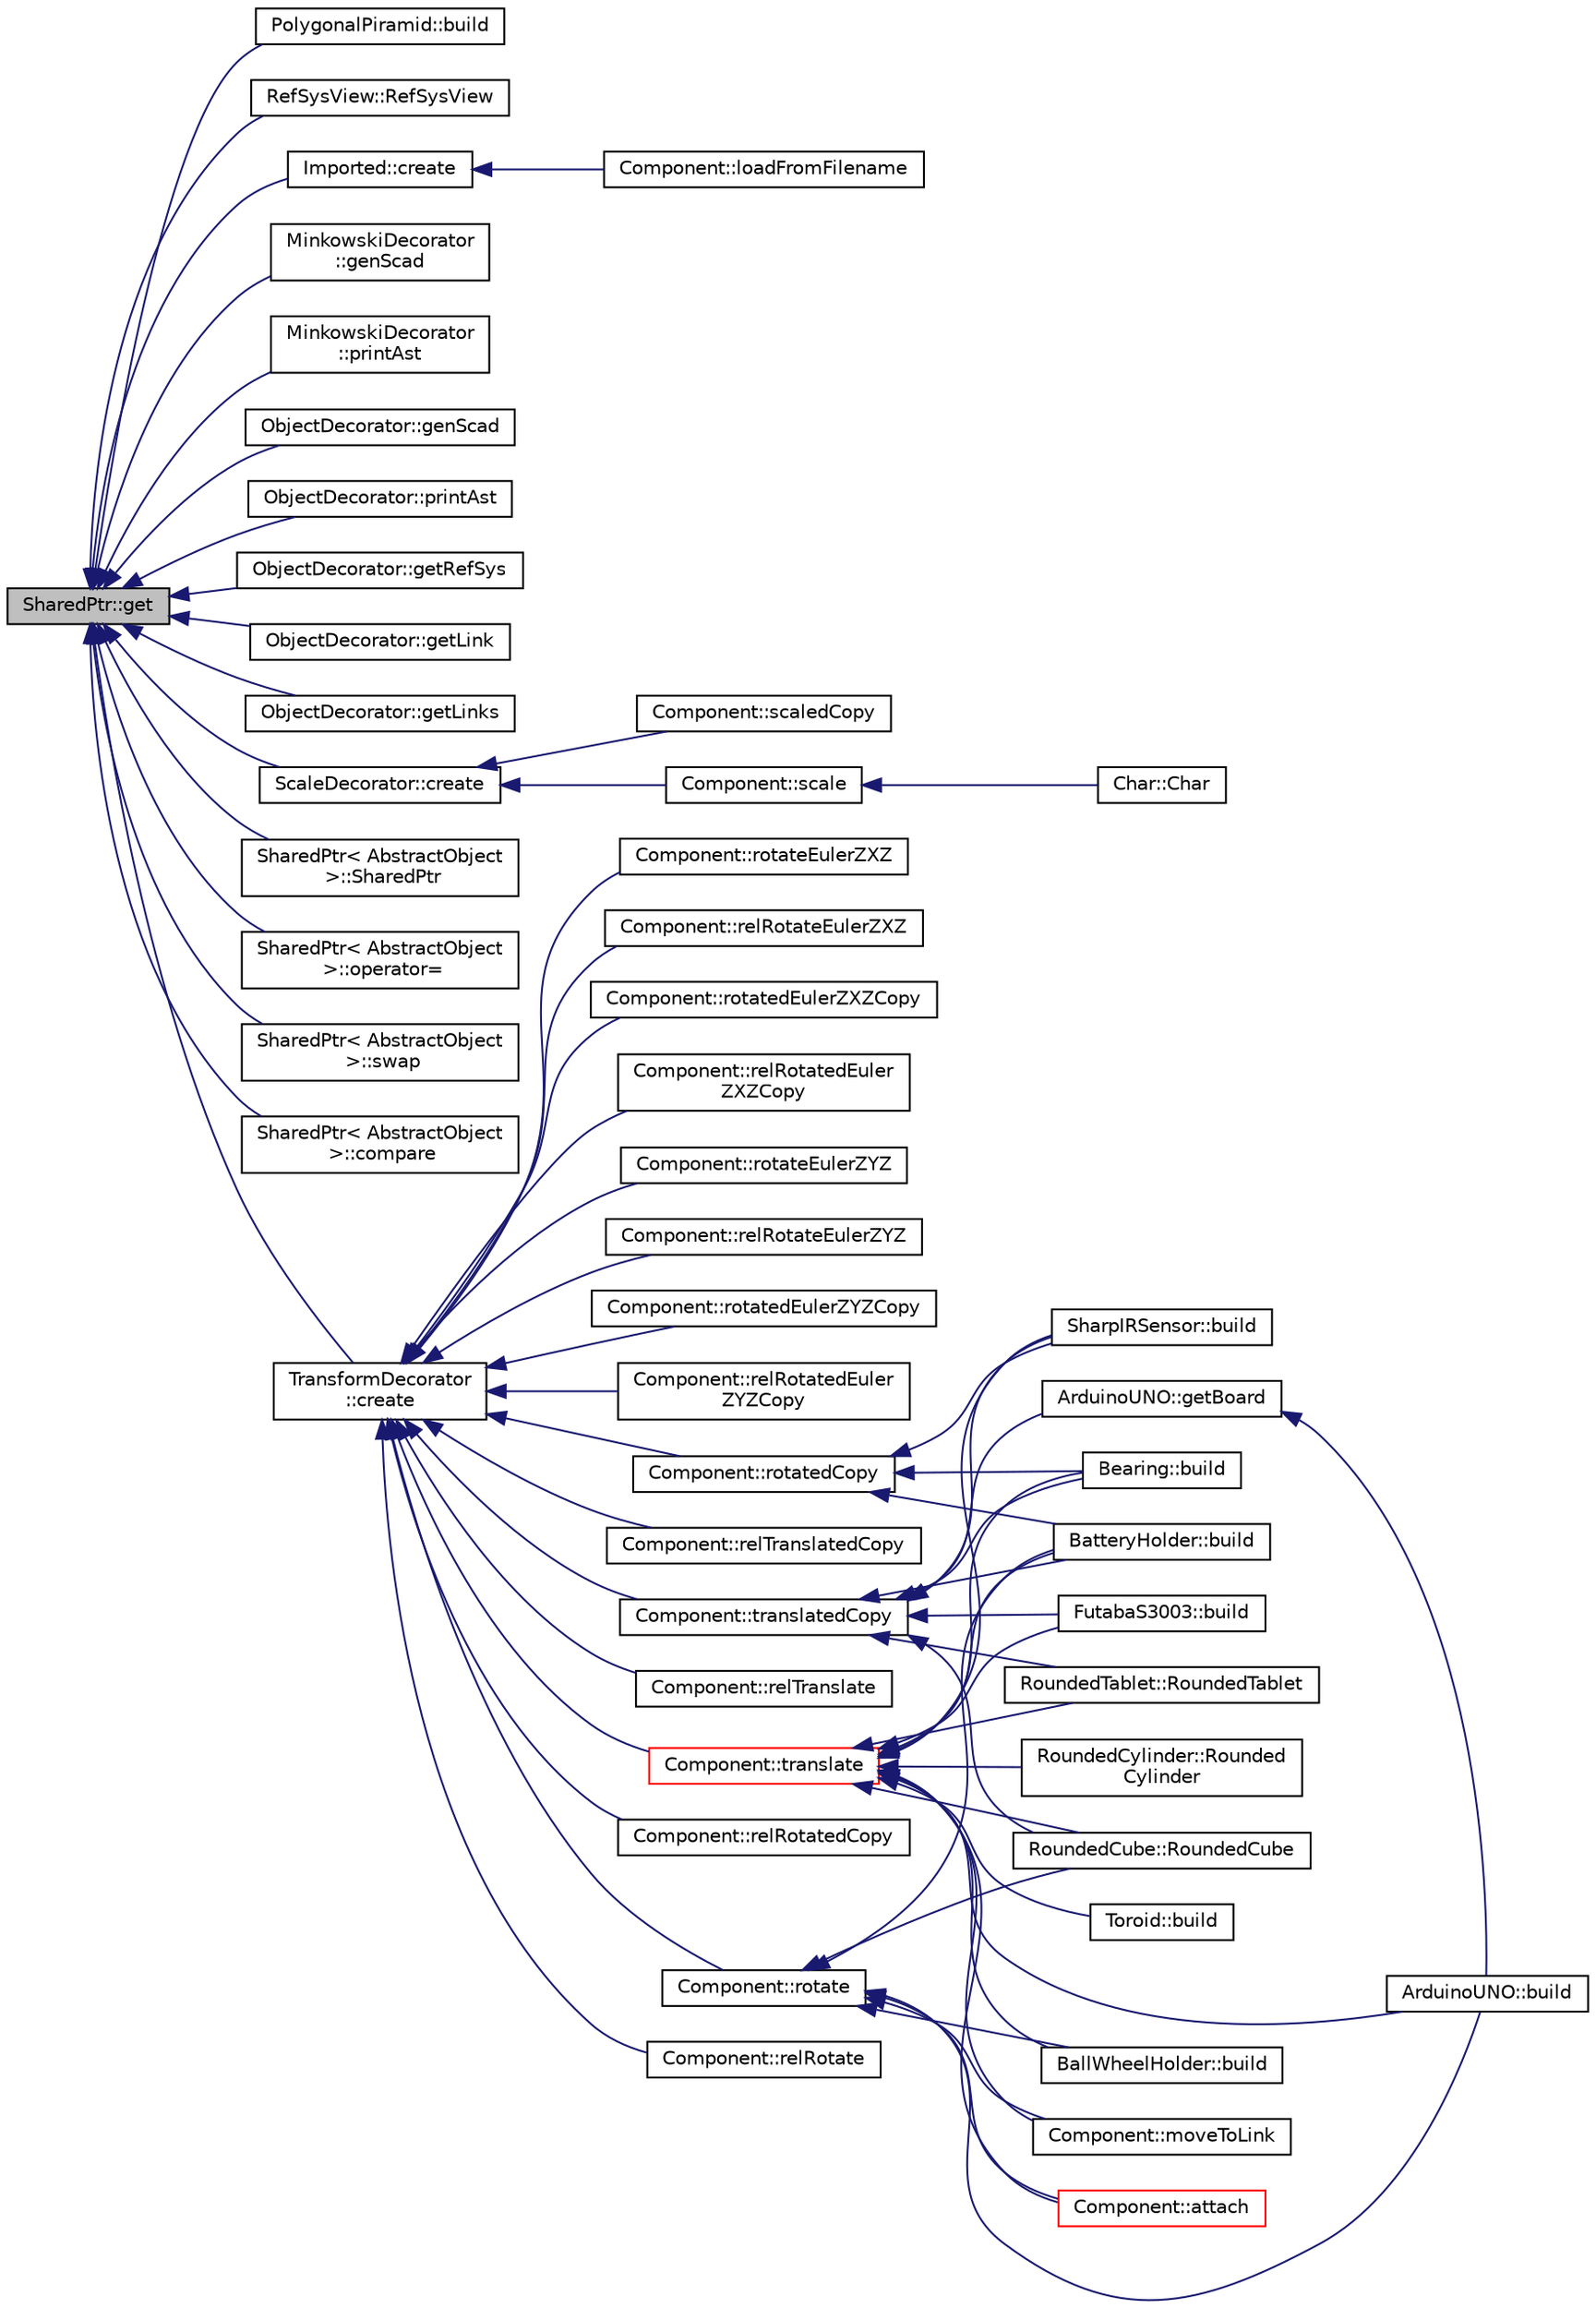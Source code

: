 digraph "SharedPtr::get"
{
  edge [fontname="Helvetica",fontsize="10",labelfontname="Helvetica",labelfontsize="10"];
  node [fontname="Helvetica",fontsize="10",shape=record];
  rankdir="LR";
  Node1 [label="SharedPtr::get",height=0.2,width=0.4,color="black", fillcolor="grey75", style="filled" fontcolor="black"];
  Node1 -> Node2 [dir="back",color="midnightblue",fontsize="10",style="solid",fontname="Helvetica"];
  Node2 [label="PolygonalPiramid::build",height=0.2,width=0.4,color="black", fillcolor="white", style="filled",URL="$classPolygonalPiramid.html#a9ddd875f2b4d9a878c96cccef7d590b4",tooltip="Build the piece."];
  Node1 -> Node3 [dir="back",color="midnightblue",fontsize="10",style="solid",fontname="Helvetica"];
  Node3 [label="RefSysView::RefSysView",height=0.2,width=0.4,color="black", fillcolor="white", style="filled",URL="$classRefSysView.html#a4f750fae643594a5914c732ea7ca2e8a"];
  Node1 -> Node4 [dir="back",color="midnightblue",fontsize="10",style="solid",fontname="Helvetica"];
  Node4 [label="Imported::create",height=0.2,width=0.4,color="black", fillcolor="white", style="filled",URL="$classImported.html#ae15a4a0c37f67106167fe2c29668dd00",tooltip="Default parametrized factory method."];
  Node4 -> Node5 [dir="back",color="midnightblue",fontsize="10",style="solid",fontname="Helvetica"];
  Node5 [label="Component::loadFromFilename",height=0.2,width=0.4,color="black", fillcolor="white", style="filled",URL="$classComponent.html#ad70a3380259b80f6ca78d2ffab49c217",tooltip="Loads an SCAD object from file."];
  Node1 -> Node6 [dir="back",color="midnightblue",fontsize="10",style="solid",fontname="Helvetica"];
  Node6 [label="MinkowskiDecorator\l::genScad",height=0.2,width=0.4,color="black", fillcolor="white", style="filled",URL="$classMinkowskiDecorator.html#abb80cb38e65aba6f2e6b82258e1d3539",tooltip="Generate SCAD output for this object."];
  Node1 -> Node7 [dir="back",color="midnightblue",fontsize="10",style="solid",fontname="Helvetica"];
  Node7 [label="MinkowskiDecorator\l::printAst",height=0.2,width=0.4,color="black", fillcolor="white", style="filled",URL="$classMinkowskiDecorator.html#a6bcbe1402ca3da15628f4b5e3a11bb3c",tooltip="Generate AST output for this object."];
  Node1 -> Node8 [dir="back",color="midnightblue",fontsize="10",style="solid",fontname="Helvetica"];
  Node8 [label="ObjectDecorator::genScad",height=0.2,width=0.4,color="black", fillcolor="white", style="filled",URL="$classObjectDecorator.html#a24d2b99d71b6d3dcbb5394a4ff75f6cd",tooltip="Generate SCAD output for this object."];
  Node1 -> Node9 [dir="back",color="midnightblue",fontsize="10",style="solid",fontname="Helvetica"];
  Node9 [label="ObjectDecorator::printAst",height=0.2,width=0.4,color="black", fillcolor="white", style="filled",URL="$classObjectDecorator.html#a95f501ab7e9704d91983931949f77073",tooltip="Generate AST output for this object."];
  Node1 -> Node10 [dir="back",color="midnightblue",fontsize="10",style="solid",fontname="Helvetica"];
  Node10 [label="ObjectDecorator::getRefSys",height=0.2,width=0.4,color="black", fillcolor="white", style="filled",URL="$classObjectDecorator.html#a7222de0f0a7e2bdb90e3ac24fd44fe86"];
  Node1 -> Node11 [dir="back",color="midnightblue",fontsize="10",style="solid",fontname="Helvetica"];
  Node11 [label="ObjectDecorator::getLink",height=0.2,width=0.4,color="black", fillcolor="white", style="filled",URL="$classObjectDecorator.html#a6f1de8fe17e7666c0d79f1018319b8e0"];
  Node1 -> Node12 [dir="back",color="midnightblue",fontsize="10",style="solid",fontname="Helvetica"];
  Node12 [label="ObjectDecorator::getLinks",height=0.2,width=0.4,color="black", fillcolor="white", style="filled",URL="$classObjectDecorator.html#a18e900d54dd55ef2c5b69eac53272258"];
  Node1 -> Node13 [dir="back",color="midnightblue",fontsize="10",style="solid",fontname="Helvetica"];
  Node13 [label="ScaleDecorator::create",height=0.2,width=0.4,color="black", fillcolor="white", style="filled",URL="$classScaleDecorator.html#a308672869ccf13fb1ab3805543555706",tooltip="Default factory method."];
  Node13 -> Node14 [dir="back",color="midnightblue",fontsize="10",style="solid",fontname="Helvetica"];
  Node14 [label="Component::scaledCopy",height=0.2,width=0.4,color="black", fillcolor="white", style="filled",URL="$classComponent.html#aedfec2802a485ab9d0b6536cfaf72393",tooltip="Scale the component."];
  Node13 -> Node15 [dir="back",color="midnightblue",fontsize="10",style="solid",fontname="Helvetica"];
  Node15 [label="Component::scale",height=0.2,width=0.4,color="black", fillcolor="white", style="filled",URL="$classComponent.html#aa2c0e9a9811c924da985d2cb300f9e1c",tooltip="Scale the component."];
  Node15 -> Node16 [dir="back",color="midnightblue",fontsize="10",style="solid",fontname="Helvetica"];
  Node16 [label="Char::Char",height=0.2,width=0.4,color="black", fillcolor="white", style="filled",URL="$classChar.html#a322dfebbbcf2555857c812940864145e"];
  Node1 -> Node17 [dir="back",color="midnightblue",fontsize="10",style="solid",fontname="Helvetica"];
  Node17 [label="SharedPtr\< AbstractObject\l \>::SharedPtr",height=0.2,width=0.4,color="black", fillcolor="white", style="filled",URL="$classSharedPtr.html#acb15c801fb102f270364663012f35b03",tooltip="Default copy constructor."];
  Node1 -> Node18 [dir="back",color="midnightblue",fontsize="10",style="solid",fontname="Helvetica"];
  Node18 [label="SharedPtr\< AbstractObject\l \>::operator=",height=0.2,width=0.4,color="black", fillcolor="white", style="filled",URL="$classSharedPtr.html#aa3743231869315d985dff4912ecf87e7",tooltip="Default assignment operator."];
  Node1 -> Node19 [dir="back",color="midnightblue",fontsize="10",style="solid",fontname="Helvetica"];
  Node19 [label="SharedPtr\< AbstractObject\l \>::swap",height=0.2,width=0.4,color="black", fillcolor="white", style="filled",URL="$classSharedPtr.html#af637d3c7d7763a918c52c284771f6234",tooltip="Swaps between pointers."];
  Node1 -> Node20 [dir="back",color="midnightblue",fontsize="10",style="solid",fontname="Helvetica"];
  Node20 [label="SharedPtr\< AbstractObject\l \>::compare",height=0.2,width=0.4,color="black", fillcolor="white", style="filled",URL="$classSharedPtr.html#a189e6fa6d363da95957bcfdf51631d3e",tooltip="Compare function."];
  Node1 -> Node21 [dir="back",color="midnightblue",fontsize="10",style="solid",fontname="Helvetica"];
  Node21 [label="TransformDecorator\l::create",height=0.2,width=0.4,color="black", fillcolor="white", style="filled",URL="$classTransformDecorator.html#a0aa4971660b91bebb8ad53e682b00bd1",tooltip="Default factory method."];
  Node21 -> Node22 [dir="back",color="midnightblue",fontsize="10",style="solid",fontname="Helvetica"];
  Node22 [label="Component::rotatedCopy",height=0.2,width=0.4,color="black", fillcolor="white", style="filled",URL="$classComponent.html#ad428061d4b1fbb0095b70cba6d8a5fd4",tooltip="Rotate the component."];
  Node22 -> Node23 [dir="back",color="midnightblue",fontsize="10",style="solid",fontname="Helvetica"];
  Node23 [label="BatteryHolder::build",height=0.2,width=0.4,color="black", fillcolor="white", style="filled",URL="$classBatteryHolder.html#a31b5756aae7816ef88986302ec12303c",tooltip="Build the piece."];
  Node22 -> Node24 [dir="back",color="midnightblue",fontsize="10",style="solid",fontname="Helvetica"];
  Node24 [label="Bearing::build",height=0.2,width=0.4,color="black", fillcolor="white", style="filled",URL="$classBearing.html#acf031144883f9a2eb8db860d3391547e",tooltip="Build the piece."];
  Node22 -> Node25 [dir="back",color="midnightblue",fontsize="10",style="solid",fontname="Helvetica"];
  Node25 [label="SharpIRSensor::build",height=0.2,width=0.4,color="black", fillcolor="white", style="filled",URL="$classSharpIRSensor.html#a9358ae89493f89e94ecf763fa4f2f542",tooltip="Build the piece."];
  Node21 -> Node26 [dir="back",color="midnightblue",fontsize="10",style="solid",fontname="Helvetica"];
  Node26 [label="Component::relRotatedCopy",height=0.2,width=0.4,color="black", fillcolor="white", style="filled",URL="$classComponent.html#acaf3d36cfecfce9ac15e803f5d5d66d6",tooltip="Rotate the component around its local reference system."];
  Node21 -> Node27 [dir="back",color="midnightblue",fontsize="10",style="solid",fontname="Helvetica"];
  Node27 [label="Component::rotate",height=0.2,width=0.4,color="black", fillcolor="white", style="filled",URL="$classComponent.html#a5d02f92e62bd7a142dcc9c0dae0c908d",tooltip="Rotate the component."];
  Node27 -> Node28 [dir="back",color="midnightblue",fontsize="10",style="solid",fontname="Helvetica"];
  Node28 [label="RoundedCube::RoundedCube",height=0.2,width=0.4,color="black", fillcolor="white", style="filled",URL="$classRoundedCube.html#ad0ba2fd7d94c9b93a559bb36ab5787bf",tooltip="Constructor."];
  Node27 -> Node29 [dir="back",color="midnightblue",fontsize="10",style="solid",fontname="Helvetica"];
  Node29 [label="Component::moveToLink",height=0.2,width=0.4,color="black", fillcolor="white", style="filled",URL="$classComponent.html#a90358faa491581771a2677e8cdc00bfd",tooltip="Move To Link Function This method rotates and translates the component in order to place it at a link..."];
  Node27 -> Node30 [dir="back",color="midnightblue",fontsize="10",style="solid",fontname="Helvetica"];
  Node30 [label="Component::attach",height=0.2,width=0.4,color="red", fillcolor="white", style="filled",URL="$classComponent.html#a229e816c0585cc4452b0200e0e842d1c",tooltip="Attaches two components This method attaches attachment component to the componet, making the links fit together."];
  Node27 -> Node31 [dir="back",color="midnightblue",fontsize="10",style="solid",fontname="Helvetica"];
  Node31 [label="ArduinoUNO::build",height=0.2,width=0.4,color="black", fillcolor="white", style="filled",URL="$classArduinoUNO.html#a3f36db05b8094951b6a0372fae99e390",tooltip="Build the piece."];
  Node27 -> Node32 [dir="back",color="midnightblue",fontsize="10",style="solid",fontname="Helvetica"];
  Node32 [label="BallWheelHolder::build",height=0.2,width=0.4,color="black", fillcolor="white", style="filled",URL="$classBallWheelHolder.html#a5fdc4b7a1f329bf9e136abb14ce79066",tooltip="Build the piece."];
  Node27 -> Node23 [dir="back",color="midnightblue",fontsize="10",style="solid",fontname="Helvetica"];
  Node21 -> Node33 [dir="back",color="midnightblue",fontsize="10",style="solid",fontname="Helvetica"];
  Node33 [label="Component::relRotate",height=0.2,width=0.4,color="black", fillcolor="white", style="filled",URL="$classComponent.html#a2c3e5cf2bc1680e69b3268e7063cd1d8",tooltip="Rotate the component around its local reference system."];
  Node21 -> Node34 [dir="back",color="midnightblue",fontsize="10",style="solid",fontname="Helvetica"];
  Node34 [label="Component::rotateEulerZXZ",height=0.2,width=0.4,color="black", fillcolor="white", style="filled",URL="$classComponent.html#a65626ffdf954959a05120a15daf04219",tooltip="Rotate the component with Euler Angles ZX&#39;Z&#39;&#39;."];
  Node21 -> Node35 [dir="back",color="midnightblue",fontsize="10",style="solid",fontname="Helvetica"];
  Node35 [label="Component::relRotateEulerZXZ",height=0.2,width=0.4,color="black", fillcolor="white", style="filled",URL="$classComponent.html#a29263e0bb90f81f656e96f2d32c7779a",tooltip="Rotate the component with Euler Angles ZX&#39;Z&#39;&#39; around its local reference system."];
  Node21 -> Node36 [dir="back",color="midnightblue",fontsize="10",style="solid",fontname="Helvetica"];
  Node36 [label="Component::rotatedEulerZXZCopy",height=0.2,width=0.4,color="black", fillcolor="white", style="filled",URL="$classComponent.html#ab274194213390b91a710465d7c7c12ea",tooltip="Rotate a copy of the component with Euler Angles ZX&#39;Z&#39;&#39;."];
  Node21 -> Node37 [dir="back",color="midnightblue",fontsize="10",style="solid",fontname="Helvetica"];
  Node37 [label="Component::relRotatedEuler\lZXZCopy",height=0.2,width=0.4,color="black", fillcolor="white", style="filled",URL="$classComponent.html#a25028782df9545cded87db34bfd597e6",tooltip="Rotate a copy of the component with Euler Angles ZX&#39;Z&#39;&#39; around its local reference system..."];
  Node21 -> Node38 [dir="back",color="midnightblue",fontsize="10",style="solid",fontname="Helvetica"];
  Node38 [label="Component::rotateEulerZYZ",height=0.2,width=0.4,color="black", fillcolor="white", style="filled",URL="$classComponent.html#a495eab23b140a50437e90f84500803eb",tooltip="Rotate the component with Euler Angles ZY&#39;Z&#39;&#39;."];
  Node21 -> Node39 [dir="back",color="midnightblue",fontsize="10",style="solid",fontname="Helvetica"];
  Node39 [label="Component::relRotateEulerZYZ",height=0.2,width=0.4,color="black", fillcolor="white", style="filled",URL="$classComponent.html#a04731b2276edc482d179889f9ac83a5a",tooltip="Rotate the component with Euler Angles ZY&#39;Z&#39;&#39; around its local reference system."];
  Node21 -> Node40 [dir="back",color="midnightblue",fontsize="10",style="solid",fontname="Helvetica"];
  Node40 [label="Component::rotatedEulerZYZCopy",height=0.2,width=0.4,color="black", fillcolor="white", style="filled",URL="$classComponent.html#a0ec11e37ac626ea7ea2ce8019a828a16",tooltip="Rotate a copy of the component with Euler Angles ZX&#39;Z&#39;&#39;."];
  Node21 -> Node41 [dir="back",color="midnightblue",fontsize="10",style="solid",fontname="Helvetica"];
  Node41 [label="Component::relRotatedEuler\lZYZCopy",height=0.2,width=0.4,color="black", fillcolor="white", style="filled",URL="$classComponent.html#aae9aac84bce74a68c307c10cd2fd060e",tooltip="Rotate a copy of the component with Euler Angles ZX&#39;Z&#39;&#39; around its local reference system..."];
  Node21 -> Node42 [dir="back",color="midnightblue",fontsize="10",style="solid",fontname="Helvetica"];
  Node42 [label="Component::translatedCopy",height=0.2,width=0.4,color="black", fillcolor="white", style="filled",URL="$classComponent.html#a871a9cc554e6c5bfa195215fa011e416",tooltip="Translate the component."];
  Node42 -> Node28 [dir="back",color="midnightblue",fontsize="10",style="solid",fontname="Helvetica"];
  Node42 -> Node43 [dir="back",color="midnightblue",fontsize="10",style="solid",fontname="Helvetica"];
  Node43 [label="RoundedTablet::RoundedTablet",height=0.2,width=0.4,color="black", fillcolor="white", style="filled",URL="$classRoundedTablet.html#acb7bd8292117dbfba2b14e928a5f1d1e",tooltip="Constructor."];
  Node42 -> Node44 [dir="back",color="midnightblue",fontsize="10",style="solid",fontname="Helvetica"];
  Node44 [label="ArduinoUNO::getBoard",height=0.2,width=0.4,color="black", fillcolor="white", style="filled",URL="$classArduinoUNO.html#a2765f8e142d0668f66270d15dfb30296",tooltip="returns a component only with the board"];
  Node44 -> Node31 [dir="back",color="midnightblue",fontsize="10",style="solid",fontname="Helvetica"];
  Node42 -> Node23 [dir="back",color="midnightblue",fontsize="10",style="solid",fontname="Helvetica"];
  Node42 -> Node24 [dir="back",color="midnightblue",fontsize="10",style="solid",fontname="Helvetica"];
  Node42 -> Node45 [dir="back",color="midnightblue",fontsize="10",style="solid",fontname="Helvetica"];
  Node45 [label="FutabaS3003::build",height=0.2,width=0.4,color="black", fillcolor="white", style="filled",URL="$classFutabaS3003.html#a780e4ad25476f3d7962675c1b5e4fb03",tooltip="Build the piece."];
  Node42 -> Node25 [dir="back",color="midnightblue",fontsize="10",style="solid",fontname="Helvetica"];
  Node21 -> Node46 [dir="back",color="midnightblue",fontsize="10",style="solid",fontname="Helvetica"];
  Node46 [label="Component::relTranslatedCopy",height=0.2,width=0.4,color="black", fillcolor="white", style="filled",URL="$classComponent.html#a81714ef743a86f37f571a1f40af66770",tooltip="Translate the component wrt. to its local reference system."];
  Node21 -> Node47 [dir="back",color="midnightblue",fontsize="10",style="solid",fontname="Helvetica"];
  Node47 [label="Component::translate",height=0.2,width=0.4,color="red", fillcolor="white", style="filled",URL="$classComponent.html#a0df678527e9d0d65a749bbc5883a71af",tooltip="Translate the component."];
  Node47 -> Node28 [dir="back",color="midnightblue",fontsize="10",style="solid",fontname="Helvetica"];
  Node47 -> Node48 [dir="back",color="midnightblue",fontsize="10",style="solid",fontname="Helvetica"];
  Node48 [label="RoundedCylinder::Rounded\lCylinder",height=0.2,width=0.4,color="black", fillcolor="white", style="filled",URL="$classRoundedCylinder.html#a71de022375f47005a38034c037d6dd2f",tooltip="Static factory method."];
  Node47 -> Node43 [dir="back",color="midnightblue",fontsize="10",style="solid",fontname="Helvetica"];
  Node47 -> Node49 [dir="back",color="midnightblue",fontsize="10",style="solid",fontname="Helvetica"];
  Node49 [label="Toroid::build",height=0.2,width=0.4,color="black", fillcolor="white", style="filled",URL="$classToroid.html#a1f536ca45b977d2b16caddcfac37e8f2",tooltip="Build the piece."];
  Node47 -> Node29 [dir="back",color="midnightblue",fontsize="10",style="solid",fontname="Helvetica"];
  Node47 -> Node30 [dir="back",color="midnightblue",fontsize="10",style="solid",fontname="Helvetica"];
  Node47 -> Node31 [dir="back",color="midnightblue",fontsize="10",style="solid",fontname="Helvetica"];
  Node47 -> Node32 [dir="back",color="midnightblue",fontsize="10",style="solid",fontname="Helvetica"];
  Node47 -> Node23 [dir="back",color="midnightblue",fontsize="10",style="solid",fontname="Helvetica"];
  Node47 -> Node24 [dir="back",color="midnightblue",fontsize="10",style="solid",fontname="Helvetica"];
  Node47 -> Node45 [dir="back",color="midnightblue",fontsize="10",style="solid",fontname="Helvetica"];
  Node47 -> Node25 [dir="back",color="midnightblue",fontsize="10",style="solid",fontname="Helvetica"];
  Node21 -> Node50 [dir="back",color="midnightblue",fontsize="10",style="solid",fontname="Helvetica"];
  Node50 [label="Component::relTranslate",height=0.2,width=0.4,color="black", fillcolor="white", style="filled",URL="$classComponent.html#a9c77e890ea15db01c38273975f9a56ad",tooltip="Translate the component wrt. to its local reference system."];
}
